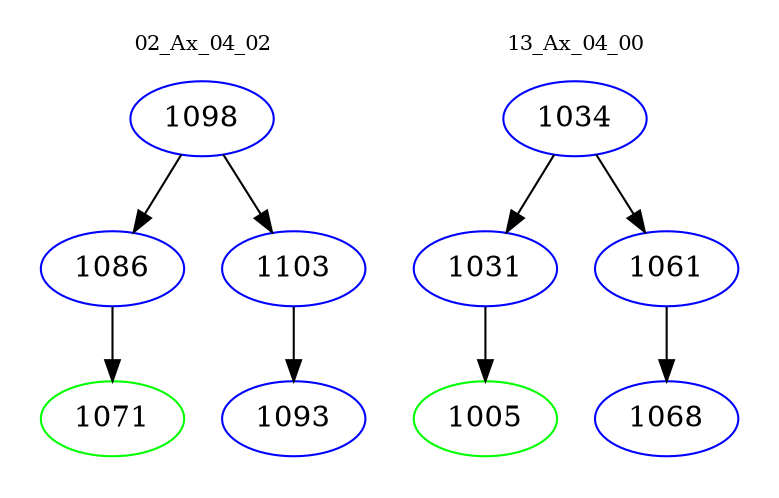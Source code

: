 digraph{
subgraph cluster_0 {
color = white
label = "02_Ax_04_02";
fontsize=10;
T0_1098 [label="1098", color="blue"]
T0_1098 -> T0_1086 [color="black"]
T0_1086 [label="1086", color="blue"]
T0_1086 -> T0_1071 [color="black"]
T0_1071 [label="1071", color="green"]
T0_1098 -> T0_1103 [color="black"]
T0_1103 [label="1103", color="blue"]
T0_1103 -> T0_1093 [color="black"]
T0_1093 [label="1093", color="blue"]
}
subgraph cluster_1 {
color = white
label = "13_Ax_04_00";
fontsize=10;
T1_1034 [label="1034", color="blue"]
T1_1034 -> T1_1031 [color="black"]
T1_1031 [label="1031", color="blue"]
T1_1031 -> T1_1005 [color="black"]
T1_1005 [label="1005", color="green"]
T1_1034 -> T1_1061 [color="black"]
T1_1061 [label="1061", color="blue"]
T1_1061 -> T1_1068 [color="black"]
T1_1068 [label="1068", color="blue"]
}
}

